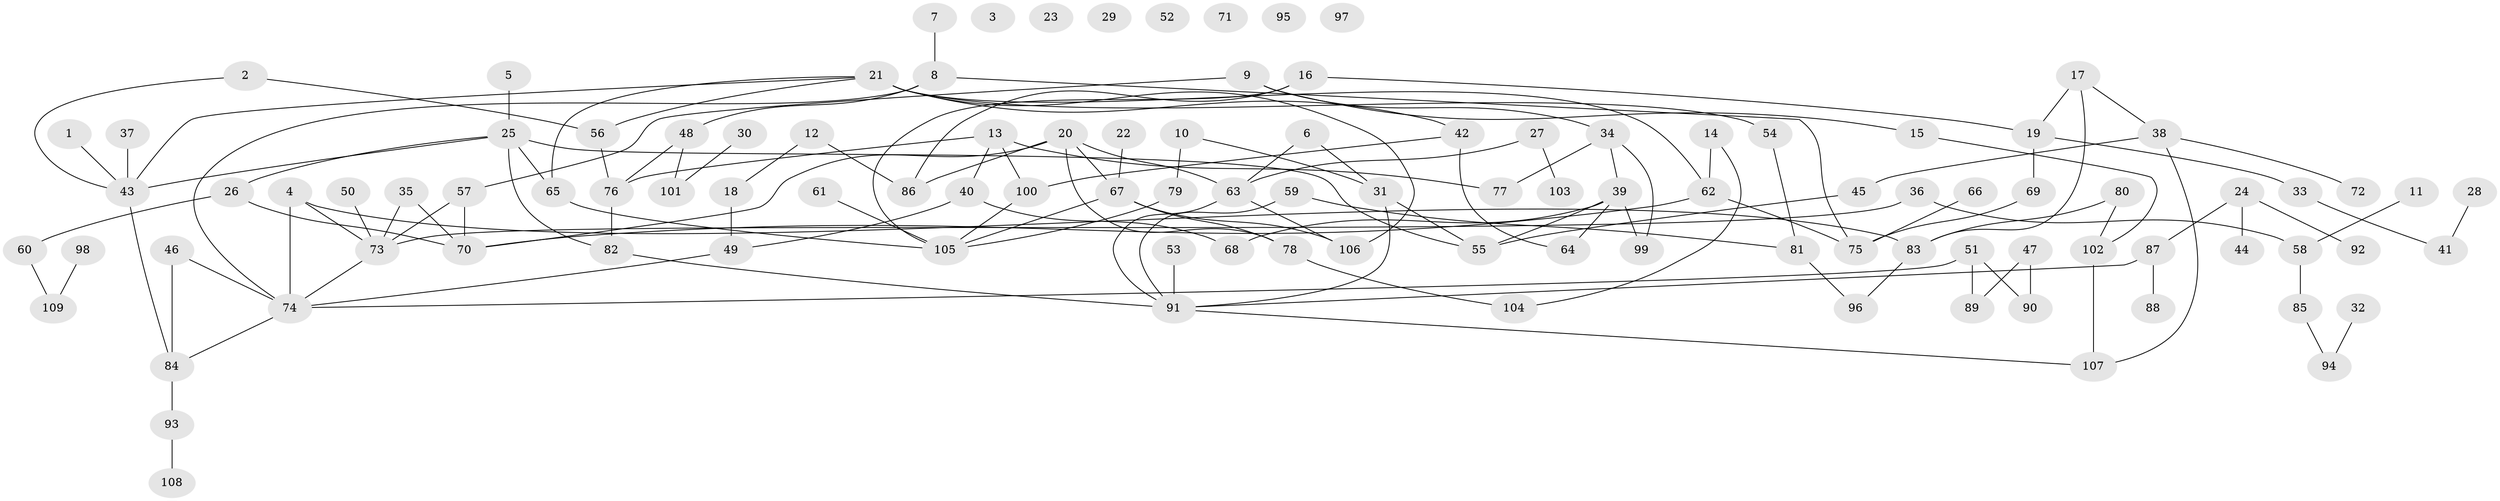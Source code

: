 // coarse degree distribution, {1: 0.25, 6: 0.05263157894736842, 0: 0.09210526315789473, 2: 0.2236842105263158, 5: 0.07894736842105263, 3: 0.17105263157894737, 4: 0.05263157894736842, 7: 0.06578947368421052, 9: 0.013157894736842105}
// Generated by graph-tools (version 1.1) at 2025/41/03/06/25 10:41:20]
// undirected, 109 vertices, 139 edges
graph export_dot {
graph [start="1"]
  node [color=gray90,style=filled];
  1;
  2;
  3;
  4;
  5;
  6;
  7;
  8;
  9;
  10;
  11;
  12;
  13;
  14;
  15;
  16;
  17;
  18;
  19;
  20;
  21;
  22;
  23;
  24;
  25;
  26;
  27;
  28;
  29;
  30;
  31;
  32;
  33;
  34;
  35;
  36;
  37;
  38;
  39;
  40;
  41;
  42;
  43;
  44;
  45;
  46;
  47;
  48;
  49;
  50;
  51;
  52;
  53;
  54;
  55;
  56;
  57;
  58;
  59;
  60;
  61;
  62;
  63;
  64;
  65;
  66;
  67;
  68;
  69;
  70;
  71;
  72;
  73;
  74;
  75;
  76;
  77;
  78;
  79;
  80;
  81;
  82;
  83;
  84;
  85;
  86;
  87;
  88;
  89;
  90;
  91;
  92;
  93;
  94;
  95;
  96;
  97;
  98;
  99;
  100;
  101;
  102;
  103;
  104;
  105;
  106;
  107;
  108;
  109;
  1 -- 43;
  2 -- 43;
  2 -- 56;
  4 -- 73;
  4 -- 74;
  4 -- 83;
  5 -- 25;
  6 -- 31;
  6 -- 63;
  7 -- 8;
  8 -- 48;
  8 -- 74;
  8 -- 75;
  9 -- 15;
  9 -- 34;
  9 -- 57;
  10 -- 31;
  10 -- 79;
  11 -- 58;
  12 -- 18;
  12 -- 86;
  13 -- 40;
  13 -- 76;
  13 -- 77;
  13 -- 100;
  14 -- 62;
  14 -- 104;
  15 -- 102;
  16 -- 19;
  16 -- 86;
  16 -- 105;
  17 -- 19;
  17 -- 38;
  17 -- 83;
  18 -- 49;
  19 -- 33;
  19 -- 69;
  20 -- 63;
  20 -- 67;
  20 -- 70;
  20 -- 78;
  20 -- 86;
  21 -- 42;
  21 -- 43;
  21 -- 54;
  21 -- 56;
  21 -- 62;
  21 -- 65;
  21 -- 106;
  22 -- 67;
  24 -- 44;
  24 -- 87;
  24 -- 92;
  25 -- 26;
  25 -- 43;
  25 -- 55;
  25 -- 65;
  25 -- 82;
  26 -- 60;
  26 -- 70;
  27 -- 63;
  27 -- 103;
  28 -- 41;
  30 -- 101;
  31 -- 55;
  31 -- 91;
  32 -- 94;
  33 -- 41;
  34 -- 39;
  34 -- 77;
  34 -- 99;
  35 -- 70;
  35 -- 73;
  36 -- 58;
  36 -- 73;
  37 -- 43;
  38 -- 45;
  38 -- 72;
  38 -- 107;
  39 -- 55;
  39 -- 64;
  39 -- 68;
  39 -- 99;
  40 -- 49;
  40 -- 68;
  42 -- 64;
  42 -- 100;
  43 -- 84;
  45 -- 55;
  46 -- 74;
  46 -- 84;
  47 -- 89;
  47 -- 90;
  48 -- 76;
  48 -- 101;
  49 -- 74;
  50 -- 73;
  51 -- 74;
  51 -- 89;
  51 -- 90;
  53 -- 91;
  54 -- 81;
  56 -- 76;
  57 -- 70;
  57 -- 73;
  58 -- 85;
  59 -- 81;
  59 -- 91;
  60 -- 109;
  61 -- 105;
  62 -- 70;
  62 -- 75;
  63 -- 91;
  63 -- 106;
  65 -- 105;
  66 -- 75;
  67 -- 78;
  67 -- 105;
  67 -- 106;
  69 -- 75;
  73 -- 74;
  74 -- 84;
  76 -- 82;
  78 -- 104;
  79 -- 105;
  80 -- 83;
  80 -- 102;
  81 -- 96;
  82 -- 91;
  83 -- 96;
  84 -- 93;
  85 -- 94;
  87 -- 88;
  87 -- 91;
  91 -- 107;
  93 -- 108;
  98 -- 109;
  100 -- 105;
  102 -- 107;
}
